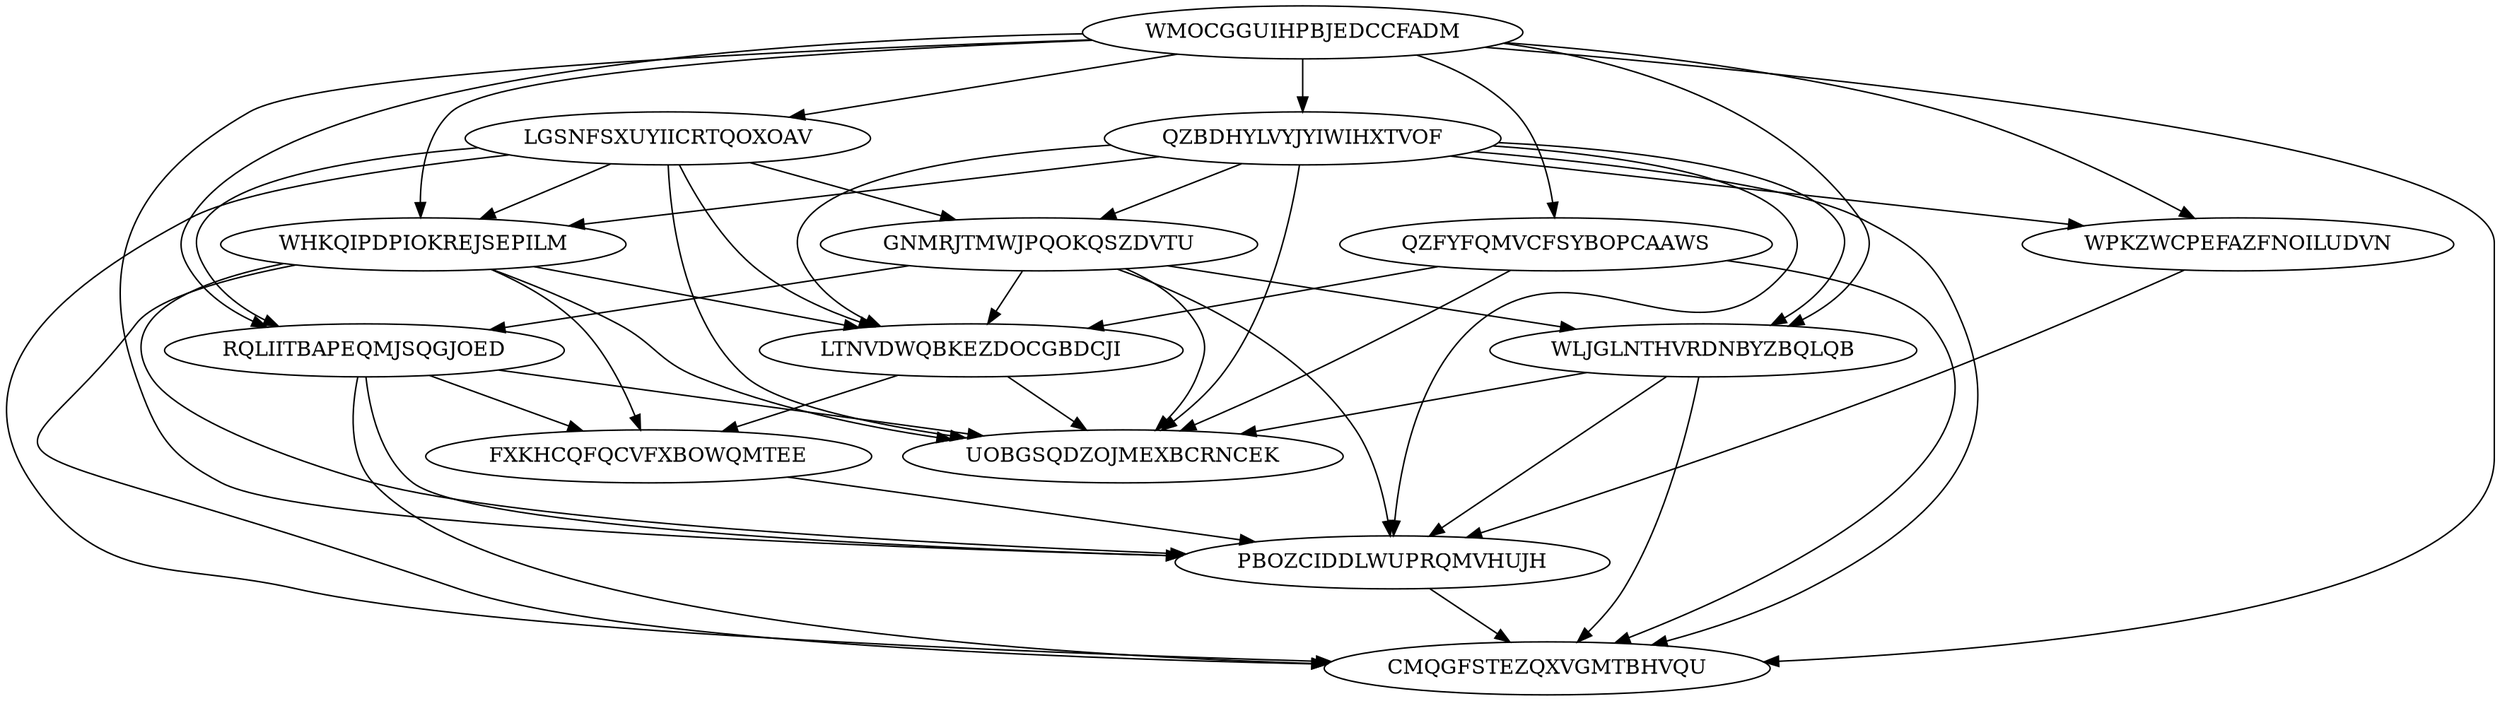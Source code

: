 digraph N14M48 {
	WMOCGGUIHPBJEDCCFADM	[Weight=16];
	LGSNFSXUYIICRTQOXOAV	[Weight=18];
	QZBDHYLVYJYIWIHXTVOF	[Weight=14];
	WHKQIPDPIOKREJSEPILM	[Weight=12];
	WPKZWCPEFAZFNOILUDVN	[Weight=17];
	GNMRJTMWJPQOKQSZDVTU	[Weight=14];
	RQLIITBAPEQMJSQGJOED	[Weight=15];
	QZFYFQMVCFSYBOPCAAWS	[Weight=19];
	WLJGLNTHVRDNBYZBQLQB	[Weight=15];
	LTNVDWQBKEZDOCGBDCJI	[Weight=11];
	UOBGSQDZOJMEXBCRNCEK	[Weight=20];
	FXKHCQFQCVFXBOWQMTEE	[Weight=11];
	PBOZCIDDLWUPRQMVHUJH	[Weight=10];
	CMQGFSTEZQXVGMTBHVQU	[Weight=17];
	GNMRJTMWJPQOKQSZDVTU -> WLJGLNTHVRDNBYZBQLQB [Weight=11];
	LGSNFSXUYIICRTQOXOAV -> RQLIITBAPEQMJSQGJOED [Weight=18];
	PBOZCIDDLWUPRQMVHUJH -> CMQGFSTEZQXVGMTBHVQU [Weight=18];
	WHKQIPDPIOKREJSEPILM -> LTNVDWQBKEZDOCGBDCJI [Weight=20];
	RQLIITBAPEQMJSQGJOED -> PBOZCIDDLWUPRQMVHUJH [Weight=10];
	WHKQIPDPIOKREJSEPILM -> PBOZCIDDLWUPRQMVHUJH [Weight=12];
	QZBDHYLVYJYIWIHXTVOF -> WPKZWCPEFAZFNOILUDVN [Weight=16];
	LGSNFSXUYIICRTQOXOAV -> LTNVDWQBKEZDOCGBDCJI [Weight=14];
	QZBDHYLVYJYIWIHXTVOF -> WLJGLNTHVRDNBYZBQLQB [Weight=14];
	QZBDHYLVYJYIWIHXTVOF -> WHKQIPDPIOKREJSEPILM [Weight=20];
	WMOCGGUIHPBJEDCCFADM -> PBOZCIDDLWUPRQMVHUJH [Weight=11];
	WMOCGGUIHPBJEDCCFADM -> QZBDHYLVYJYIWIHXTVOF [Weight=10];
	WLJGLNTHVRDNBYZBQLQB -> PBOZCIDDLWUPRQMVHUJH [Weight=17];
	QZBDHYLVYJYIWIHXTVOF -> PBOZCIDDLWUPRQMVHUJH [Weight=13];
	FXKHCQFQCVFXBOWQMTEE -> PBOZCIDDLWUPRQMVHUJH [Weight=18];
	WLJGLNTHVRDNBYZBQLQB -> UOBGSQDZOJMEXBCRNCEK [Weight=14];
	WMOCGGUIHPBJEDCCFADM -> WLJGLNTHVRDNBYZBQLQB [Weight=16];
	QZFYFQMVCFSYBOPCAAWS -> UOBGSQDZOJMEXBCRNCEK [Weight=14];
	QZFYFQMVCFSYBOPCAAWS -> LTNVDWQBKEZDOCGBDCJI [Weight=15];
	QZBDHYLVYJYIWIHXTVOF -> CMQGFSTEZQXVGMTBHVQU [Weight=14];
	WPKZWCPEFAZFNOILUDVN -> PBOZCIDDLWUPRQMVHUJH [Weight=13];
	WMOCGGUIHPBJEDCCFADM -> QZFYFQMVCFSYBOPCAAWS [Weight=16];
	GNMRJTMWJPQOKQSZDVTU -> LTNVDWQBKEZDOCGBDCJI [Weight=12];
	QZFYFQMVCFSYBOPCAAWS -> CMQGFSTEZQXVGMTBHVQU [Weight=11];
	QZBDHYLVYJYIWIHXTVOF -> UOBGSQDZOJMEXBCRNCEK [Weight=15];
	LGSNFSXUYIICRTQOXOAV -> GNMRJTMWJPQOKQSZDVTU [Weight=15];
	WHKQIPDPIOKREJSEPILM -> FXKHCQFQCVFXBOWQMTEE [Weight=17];
	LGSNFSXUYIICRTQOXOAV -> WHKQIPDPIOKREJSEPILM [Weight=13];
	WHKQIPDPIOKREJSEPILM -> CMQGFSTEZQXVGMTBHVQU [Weight=17];
	GNMRJTMWJPQOKQSZDVTU -> PBOZCIDDLWUPRQMVHUJH [Weight=11];
	WLJGLNTHVRDNBYZBQLQB -> CMQGFSTEZQXVGMTBHVQU [Weight=15];
	QZBDHYLVYJYIWIHXTVOF -> GNMRJTMWJPQOKQSZDVTU [Weight=20];
	WMOCGGUIHPBJEDCCFADM -> WHKQIPDPIOKREJSEPILM [Weight=18];
	WMOCGGUIHPBJEDCCFADM -> LGSNFSXUYIICRTQOXOAV [Weight=11];
	RQLIITBAPEQMJSQGJOED -> FXKHCQFQCVFXBOWQMTEE [Weight=13];
	QZBDHYLVYJYIWIHXTVOF -> LTNVDWQBKEZDOCGBDCJI [Weight=20];
	LGSNFSXUYIICRTQOXOAV -> CMQGFSTEZQXVGMTBHVQU [Weight=16];
	GNMRJTMWJPQOKQSZDVTU -> RQLIITBAPEQMJSQGJOED [Weight=10];
	WMOCGGUIHPBJEDCCFADM -> WPKZWCPEFAZFNOILUDVN [Weight=12];
	LGSNFSXUYIICRTQOXOAV -> UOBGSQDZOJMEXBCRNCEK [Weight=20];
	WMOCGGUIHPBJEDCCFADM -> CMQGFSTEZQXVGMTBHVQU [Weight=16];
	WMOCGGUIHPBJEDCCFADM -> RQLIITBAPEQMJSQGJOED [Weight=11];
	RQLIITBAPEQMJSQGJOED -> UOBGSQDZOJMEXBCRNCEK [Weight=15];
	LTNVDWQBKEZDOCGBDCJI -> FXKHCQFQCVFXBOWQMTEE [Weight=13];
	RQLIITBAPEQMJSQGJOED -> CMQGFSTEZQXVGMTBHVQU [Weight=20];
	LTNVDWQBKEZDOCGBDCJI -> UOBGSQDZOJMEXBCRNCEK [Weight=11];
	GNMRJTMWJPQOKQSZDVTU -> UOBGSQDZOJMEXBCRNCEK [Weight=13];
	WHKQIPDPIOKREJSEPILM -> UOBGSQDZOJMEXBCRNCEK [Weight=13];
}
